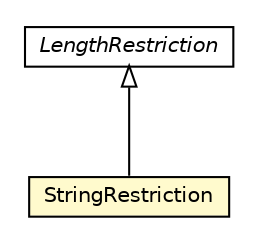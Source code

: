 #!/usr/local/bin/dot
#
# Class diagram 
# Generated by UMLGraph version R5_6-24-gf6e263 (http://www.umlgraph.org/)
#

digraph G {
	edge [fontname="Helvetica",fontsize=10,labelfontname="Helvetica",labelfontsize=10];
	node [fontname="Helvetica",fontsize=10,shape=plaintext];
	nodesep=0.25;
	ranksep=0.5;
	// org.universAAL.middleware.owl.StringRestriction
	c392141 [label=<<table title="org.universAAL.middleware.owl.StringRestriction" border="0" cellborder="1" cellspacing="0" cellpadding="2" port="p" bgcolor="lemonChiffon" href="./StringRestriction.html">
		<tr><td><table border="0" cellspacing="0" cellpadding="1">
<tr><td align="center" balign="center"> StringRestriction </td></tr>
		</table></td></tr>
		</table>>, URL="./StringRestriction.html", fontname="Helvetica", fontcolor="black", fontsize=10.0];
	// org.universAAL.middleware.owl.LengthRestriction
	c392162 [label=<<table title="org.universAAL.middleware.owl.LengthRestriction" border="0" cellborder="1" cellspacing="0" cellpadding="2" port="p" href="./LengthRestriction.html">
		<tr><td><table border="0" cellspacing="0" cellpadding="1">
<tr><td align="center" balign="center"><font face="Helvetica-Oblique"> LengthRestriction </font></td></tr>
		</table></td></tr>
		</table>>, URL="./LengthRestriction.html", fontname="Helvetica", fontcolor="black", fontsize=10.0];
	//org.universAAL.middleware.owl.StringRestriction extends org.universAAL.middleware.owl.LengthRestriction
	c392162:p -> c392141:p [dir=back,arrowtail=empty];
}

